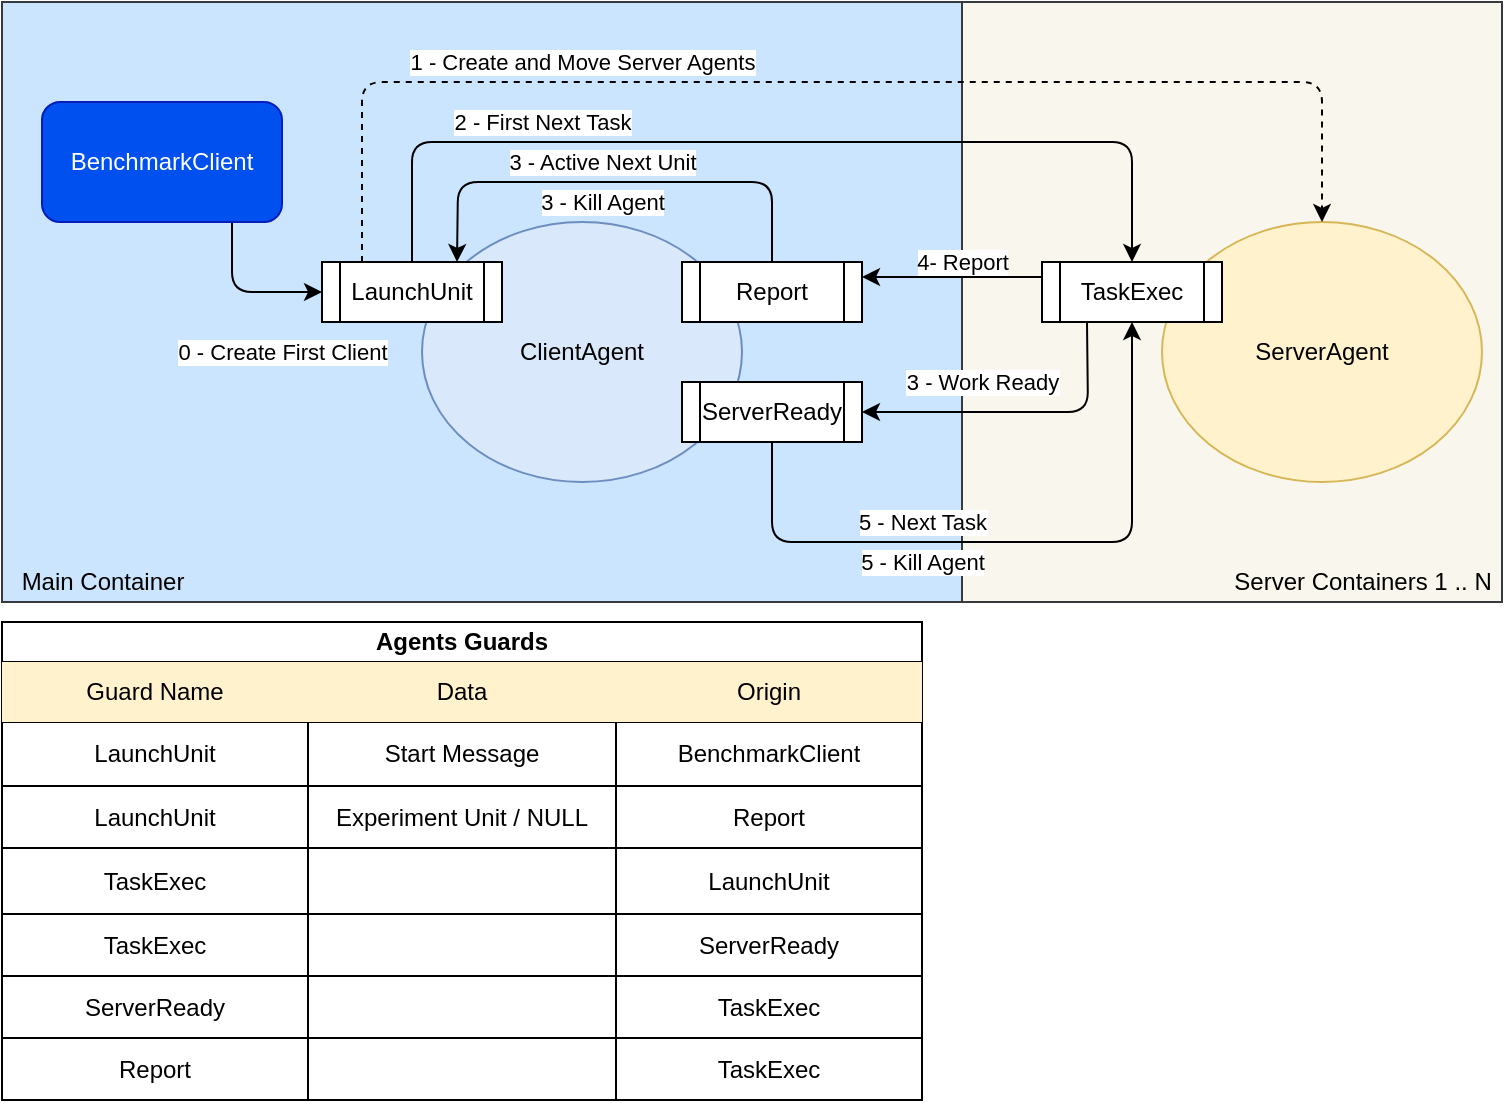 <mxfile version="14.5.1" type="device"><diagram id="LQuXMb1PREpyoWKx49XH" name="Page-1"><mxGraphModel dx="1185" dy="709" grid="1" gridSize="10" guides="1" tooltips="1" connect="1" arrows="1" fold="1" page="1" pageScale="1" pageWidth="1100" pageHeight="850" math="0" shadow="0"><root><mxCell id="0"/><mxCell id="1" parent="0"/><mxCell id="BrK5Dqe6Z8IkOyqBDrWo-5" value="" style="rounded=0;whiteSpace=wrap;html=1;fillColor=#f9f7ed;strokeColor=#36393d;" parent="1" vertex="1"><mxGeometry x="580" y="10" width="270" height="300" as="geometry"/></mxCell><mxCell id="BrK5Dqe6Z8IkOyqBDrWo-3" value="" style="rounded=0;whiteSpace=wrap;html=1;fillColor=#cce5ff;strokeColor=#36393d;" parent="1" vertex="1"><mxGeometry x="100" y="10" width="480" height="300" as="geometry"/></mxCell><mxCell id="VVE8n8tmu3TheT6nCTtO-1" value="ClientAgent" style="ellipse;whiteSpace=wrap;html=1;fillColor=#dae8fc;strokeColor=#6c8ebf;" parent="1" vertex="1"><mxGeometry x="310" y="120" width="160" height="130" as="geometry"/></mxCell><mxCell id="VVE8n8tmu3TheT6nCTtO-2" value="ServerAgent" style="ellipse;whiteSpace=wrap;html=1;fillColor=#fff2cc;strokeColor=#d6b656;" parent="1" vertex="1"><mxGeometry x="680" y="120" width="160" height="130" as="geometry"/></mxCell><mxCell id="VVE8n8tmu3TheT6nCTtO-4" value="LaunchUnit" style="shape=process;whiteSpace=wrap;html=1;backgroundOutline=1;" parent="1" vertex="1"><mxGeometry x="260" y="140" width="90" height="30" as="geometry"/></mxCell><mxCell id="VVE8n8tmu3TheT6nCTtO-5" value="Report" style="shape=process;whiteSpace=wrap;html=1;backgroundOutline=1;" parent="1" vertex="1"><mxGeometry x="440" y="140" width="90" height="30" as="geometry"/></mxCell><mxCell id="VVE8n8tmu3TheT6nCTtO-6" value="ServerReady" style="shape=process;whiteSpace=wrap;html=1;backgroundOutline=1;" parent="1" vertex="1"><mxGeometry x="440" y="200" width="90" height="30" as="geometry"/></mxCell><mxCell id="VVE8n8tmu3TheT6nCTtO-13" style="edgeStyle=orthogonalEdgeStyle;rounded=0;orthogonalLoop=1;jettySize=auto;html=1;exitX=0;exitY=0.25;exitDx=0;exitDy=0;entryX=1;entryY=0.25;entryDx=0;entryDy=0;startArrow=none;startFill=0;endArrow=classic;endFill=1;" parent="1" source="VVE8n8tmu3TheT6nCTtO-7" target="VVE8n8tmu3TheT6nCTtO-5" edge="1"><mxGeometry relative="1" as="geometry"/></mxCell><mxCell id="VVE8n8tmu3TheT6nCTtO-19" value="4- Report" style="edgeLabel;html=1;align=center;verticalAlign=middle;resizable=0;points=[];" parent="VVE8n8tmu3TheT6nCTtO-13" vertex="1" connectable="0"><mxGeometry x="-0.283" y="1" relative="1" as="geometry"><mxPoint x="-7.5" y="-8.5" as="offset"/></mxGeometry></mxCell><mxCell id="VVE8n8tmu3TheT6nCTtO-7" value="TaskExec" style="shape=process;whiteSpace=wrap;html=1;backgroundOutline=1;" parent="1" vertex="1"><mxGeometry x="620" y="140" width="90" height="30" as="geometry"/></mxCell><mxCell id="VVE8n8tmu3TheT6nCTtO-9" value="" style="endArrow=none;html=1;exitX=0;exitY=0.5;exitDx=0;exitDy=0;entryX=0.75;entryY=1;entryDx=0;entryDy=0;endFill=0;startArrow=classic;startFill=1;" parent="1" source="VVE8n8tmu3TheT6nCTtO-4" edge="1"><mxGeometry width="50" height="50" relative="1" as="geometry"><mxPoint x="560" y="460" as="sourcePoint"/><mxPoint x="215" y="120" as="targetPoint"/><Array as="points"><mxPoint x="215" y="155"/></Array></mxGeometry></mxCell><mxCell id="VVE8n8tmu3TheT6nCTtO-23" value="0 - Create First Client" style="edgeLabel;html=1;align=center;verticalAlign=middle;resizable=0;points=[];" parent="VVE8n8tmu3TheT6nCTtO-9" vertex="1" connectable="0"><mxGeometry x="-0.163" y="-1" relative="1" as="geometry"><mxPoint x="13.33" y="31" as="offset"/></mxGeometry></mxCell><mxCell id="VVE8n8tmu3TheT6nCTtO-10" value="" style="endArrow=classic;dashed=1;html=1;entryX=0.5;entryY=0;entryDx=0;entryDy=0;endFill=1;" parent="1" target="VVE8n8tmu3TheT6nCTtO-2" edge="1"><mxGeometry width="50" height="50" relative="1" as="geometry"><mxPoint x="280" y="140" as="sourcePoint"/><mxPoint x="610" y="410" as="targetPoint"/><Array as="points"><mxPoint x="280" y="50"/><mxPoint x="760" y="50"/></Array></mxGeometry></mxCell><mxCell id="VVE8n8tmu3TheT6nCTtO-16" value="1 - Create and Move Server Agents" style="edgeLabel;html=1;align=center;verticalAlign=middle;resizable=0;points=[];" parent="VVE8n8tmu3TheT6nCTtO-10" vertex="1" connectable="0"><mxGeometry x="-0.37" y="4" relative="1" as="geometry"><mxPoint x="-1.5" y="-6" as="offset"/></mxGeometry></mxCell><mxCell id="VVE8n8tmu3TheT6nCTtO-11" value="" style="endArrow=classic;html=1;exitX=0.5;exitY=0;exitDx=0;exitDy=0;entryX=0.5;entryY=0;entryDx=0;entryDy=0;" parent="1" source="VVE8n8tmu3TheT6nCTtO-4" target="VVE8n8tmu3TheT6nCTtO-7" edge="1"><mxGeometry width="50" height="50" relative="1" as="geometry"><mxPoint x="560" y="460" as="sourcePoint"/><mxPoint x="610" y="410" as="targetPoint"/><Array as="points"><mxPoint x="305" y="80"/><mxPoint x="665" y="80"/></Array></mxGeometry></mxCell><mxCell id="VVE8n8tmu3TheT6nCTtO-17" value="2 - First Next Task" style="edgeLabel;html=1;align=center;verticalAlign=middle;resizable=0;points=[];" parent="VVE8n8tmu3TheT6nCTtO-11" vertex="1" connectable="0"><mxGeometry x="-0.476" y="1" relative="1" as="geometry"><mxPoint x="-1" y="-9" as="offset"/></mxGeometry></mxCell><mxCell id="VVE8n8tmu3TheT6nCTtO-12" value="" style="endArrow=none;html=1;exitX=0.75;exitY=0;exitDx=0;exitDy=0;entryX=0.5;entryY=0;entryDx=0;entryDy=0;endFill=0;startArrow=classic;startFill=1;" parent="1" source="VVE8n8tmu3TheT6nCTtO-4" target="VVE8n8tmu3TheT6nCTtO-5" edge="1"><mxGeometry width="50" height="50" relative="1" as="geometry"><mxPoint x="315" y="150" as="sourcePoint"/><mxPoint x="645" y="150" as="targetPoint"/><Array as="points"><mxPoint x="328" y="100"/><mxPoint x="485" y="100"/></Array></mxGeometry></mxCell><mxCell id="VVE8n8tmu3TheT6nCTtO-18" value="3 - Active Next Unit" style="edgeLabel;html=1;align=center;verticalAlign=middle;resizable=0;points=[];" parent="VVE8n8tmu3TheT6nCTtO-12" vertex="1" connectable="0"><mxGeometry x="-0.308" y="-1" relative="1" as="geometry"><mxPoint x="30" y="-11" as="offset"/></mxGeometry></mxCell><mxCell id="VVE8n8tmu3TheT6nCTtO-14" value="" style="endArrow=classic;html=1;exitX=0.25;exitY=1;exitDx=0;exitDy=0;entryX=1;entryY=0.5;entryDx=0;entryDy=0;" parent="1" source="VVE8n8tmu3TheT6nCTtO-7" target="VVE8n8tmu3TheT6nCTtO-6" edge="1"><mxGeometry width="50" height="50" relative="1" as="geometry"><mxPoint x="560" y="460" as="sourcePoint"/><mxPoint x="610" y="410" as="targetPoint"/><Array as="points"><mxPoint x="643" y="215"/></Array></mxGeometry></mxCell><mxCell id="VVE8n8tmu3TheT6nCTtO-20" value="3 - Work Ready" style="edgeLabel;html=1;align=center;verticalAlign=middle;resizable=0;points=[];" parent="VVE8n8tmu3TheT6nCTtO-14" vertex="1" connectable="0"><mxGeometry x="0.589" y="-1" relative="1" as="geometry"><mxPoint x="27.5" y="-14" as="offset"/></mxGeometry></mxCell><mxCell id="VVE8n8tmu3TheT6nCTtO-15" value="" style="endArrow=classic;html=1;exitX=0.5;exitY=1;exitDx=0;exitDy=0;entryX=0.5;entryY=1;entryDx=0;entryDy=0;" parent="1" source="VVE8n8tmu3TheT6nCTtO-6" target="VVE8n8tmu3TheT6nCTtO-7" edge="1"><mxGeometry width="50" height="50" relative="1" as="geometry"><mxPoint x="560" y="460" as="sourcePoint"/><mxPoint x="640" y="280" as="targetPoint"/><Array as="points"><mxPoint x="485" y="280"/><mxPoint x="665" y="280"/></Array></mxGeometry></mxCell><mxCell id="VVE8n8tmu3TheT6nCTtO-21" value="5 - Next Task" style="edgeLabel;html=1;align=center;verticalAlign=middle;resizable=0;points=[];" parent="VVE8n8tmu3TheT6nCTtO-15" vertex="1" connectable="0"><mxGeometry x="-0.294" relative="1" as="geometry"><mxPoint x="5" y="-10" as="offset"/></mxGeometry></mxCell><mxCell id="VVE8n8tmu3TheT6nCTtO-22" value="5 - Kill Agent" style="edgeLabel;html=1;align=center;verticalAlign=middle;resizable=0;points=[];" parent="VVE8n8tmu3TheT6nCTtO-15" vertex="1" connectable="0"><mxGeometry x="-0.294" relative="1" as="geometry"><mxPoint x="5" y="10" as="offset"/></mxGeometry></mxCell><mxCell id="e03VsaUu3pOSB-NUekAZ-1" value="3 - Kill Agent" style="edgeLabel;html=1;align=center;verticalAlign=middle;resizable=0;points=[];" vertex="1" connectable="0" parent="VVE8n8tmu3TheT6nCTtO-15"><mxGeometry x="-0.294" relative="1" as="geometry"><mxPoint x="-155" y="-170" as="offset"/></mxGeometry></mxCell><mxCell id="BrK5Dqe6Z8IkOyqBDrWo-1" value="BenchmarkClient" style="rounded=1;whiteSpace=wrap;html=1;fillColor=#0050ef;strokeColor=#001DBC;fontColor=#ffffff;" parent="1" vertex="1"><mxGeometry x="120" y="60" width="120" height="60" as="geometry"/></mxCell><mxCell id="BrK5Dqe6Z8IkOyqBDrWo-4" value="Main Container" style="text;html=1;align=center;verticalAlign=middle;resizable=0;points=[];autosize=1;" parent="1" vertex="1"><mxGeometry x="100" y="290" width="100" height="20" as="geometry"/></mxCell><mxCell id="BrK5Dqe6Z8IkOyqBDrWo-6" value="Server Containers 1 .. N" style="text;html=1;align=center;verticalAlign=middle;resizable=0;points=[];autosize=1;" parent="1" vertex="1"><mxGeometry x="710" y="290" width="140" height="20" as="geometry"/></mxCell><mxCell id="e03VsaUu3pOSB-NUekAZ-4" value="Agents Guards" style="shape=table;html=1;whiteSpace=wrap;startSize=20;container=1;collapsible=0;childLayout=tableLayout;fontStyle=1;align=center;rowLines=1;comic=0;" vertex="1" parent="1"><mxGeometry x="100" y="320" width="460" height="239" as="geometry"/></mxCell><mxCell id="e03VsaUu3pOSB-NUekAZ-5" value="" style="shape=partialRectangle;html=1;whiteSpace=wrap;collapsible=0;dropTarget=0;pointerEvents=0;fillColor=none;top=0;left=0;bottom=0;right=0;points=[[0,0.5],[1,0.5]];portConstraint=eastwest;" vertex="1" parent="e03VsaUu3pOSB-NUekAZ-4"><mxGeometry y="20" width="460" height="30" as="geometry"/></mxCell><mxCell id="e03VsaUu3pOSB-NUekAZ-6" value="Guard Name" style="shape=partialRectangle;html=1;whiteSpace=wrap;connectable=0;fillColor=#fff2cc;top=0;left=0;bottom=0;right=0;overflow=hidden;strokeColor=#d6b656;" vertex="1" parent="e03VsaUu3pOSB-NUekAZ-5"><mxGeometry width="153" height="30" as="geometry"/></mxCell><mxCell id="e03VsaUu3pOSB-NUekAZ-7" value="Data" style="shape=partialRectangle;html=1;whiteSpace=wrap;connectable=0;fillColor=#fff2cc;top=0;left=0;bottom=0;right=0;overflow=hidden;strokeColor=#d6b656;" vertex="1" parent="e03VsaUu3pOSB-NUekAZ-5"><mxGeometry x="153" width="154" height="30" as="geometry"/></mxCell><mxCell id="e03VsaUu3pOSB-NUekAZ-8" value="Origin" style="shape=partialRectangle;html=1;whiteSpace=wrap;connectable=0;fillColor=#fff2cc;top=0;left=0;bottom=0;right=0;overflow=hidden;strokeColor=#d6b656;" vertex="1" parent="e03VsaUu3pOSB-NUekAZ-5"><mxGeometry x="307" width="153" height="30" as="geometry"/></mxCell><mxCell id="e03VsaUu3pOSB-NUekAZ-9" value="" style="shape=partialRectangle;html=1;whiteSpace=wrap;collapsible=0;dropTarget=0;pointerEvents=0;fillColor=none;top=0;left=0;bottom=0;right=0;points=[[0,0.5],[1,0.5]];portConstraint=eastwest;" vertex="1" parent="e03VsaUu3pOSB-NUekAZ-4"><mxGeometry y="50" width="460" height="32" as="geometry"/></mxCell><mxCell id="e03VsaUu3pOSB-NUekAZ-10" value="&lt;span&gt;LaunchUnit&lt;/span&gt;" style="shape=partialRectangle;html=1;whiteSpace=wrap;connectable=0;fillColor=none;top=0;left=0;bottom=0;right=0;overflow=hidden;" vertex="1" parent="e03VsaUu3pOSB-NUekAZ-9"><mxGeometry width="153" height="32" as="geometry"/></mxCell><mxCell id="e03VsaUu3pOSB-NUekAZ-11" value="Start Message" style="shape=partialRectangle;html=1;whiteSpace=wrap;connectable=0;fillColor=none;top=0;left=0;bottom=0;right=0;overflow=hidden;" vertex="1" parent="e03VsaUu3pOSB-NUekAZ-9"><mxGeometry x="153" width="154" height="32" as="geometry"/></mxCell><mxCell id="e03VsaUu3pOSB-NUekAZ-12" value="BenchmarkClient" style="shape=partialRectangle;html=1;whiteSpace=wrap;connectable=0;fillColor=none;top=0;left=0;bottom=0;right=0;overflow=hidden;" vertex="1" parent="e03VsaUu3pOSB-NUekAZ-9"><mxGeometry x="307" width="153" height="32" as="geometry"/></mxCell><mxCell id="e03VsaUu3pOSB-NUekAZ-13" value="" style="shape=partialRectangle;html=1;whiteSpace=wrap;collapsible=0;dropTarget=0;pointerEvents=0;fillColor=none;top=0;left=0;bottom=0;right=0;points=[[0,0.5],[1,0.5]];portConstraint=eastwest;" vertex="1" parent="e03VsaUu3pOSB-NUekAZ-4"><mxGeometry y="82" width="460" height="31" as="geometry"/></mxCell><mxCell id="e03VsaUu3pOSB-NUekAZ-14" value="&lt;span&gt;LaunchUnit&lt;/span&gt;" style="shape=partialRectangle;html=1;whiteSpace=wrap;connectable=0;fillColor=none;top=0;left=0;bottom=0;right=0;overflow=hidden;" vertex="1" parent="e03VsaUu3pOSB-NUekAZ-13"><mxGeometry width="153" height="31" as="geometry"/></mxCell><mxCell id="e03VsaUu3pOSB-NUekAZ-15" value="Experiment Unit / NULL" style="shape=partialRectangle;html=1;whiteSpace=wrap;connectable=0;fillColor=none;top=0;left=0;bottom=0;right=0;overflow=hidden;" vertex="1" parent="e03VsaUu3pOSB-NUekAZ-13"><mxGeometry x="153" width="154" height="31" as="geometry"/></mxCell><mxCell id="e03VsaUu3pOSB-NUekAZ-16" value="Report" style="shape=partialRectangle;html=1;whiteSpace=wrap;connectable=0;fillColor=none;top=0;left=0;bottom=0;right=0;overflow=hidden;" vertex="1" parent="e03VsaUu3pOSB-NUekAZ-13"><mxGeometry x="307" width="153" height="31" as="geometry"/></mxCell><mxCell id="e03VsaUu3pOSB-NUekAZ-21" value="" style="shape=partialRectangle;html=1;whiteSpace=wrap;collapsible=0;dropTarget=0;pointerEvents=0;fillColor=none;top=0;left=0;bottom=0;right=0;points=[[0,0.5],[1,0.5]];portConstraint=eastwest;" vertex="1" parent="e03VsaUu3pOSB-NUekAZ-4"><mxGeometry y="113" width="460" height="33" as="geometry"/></mxCell><mxCell id="e03VsaUu3pOSB-NUekAZ-22" value="TaskExec" style="shape=partialRectangle;html=1;whiteSpace=wrap;connectable=0;fillColor=none;top=0;left=0;bottom=0;right=0;overflow=hidden;" vertex="1" parent="e03VsaUu3pOSB-NUekAZ-21"><mxGeometry width="153" height="33" as="geometry"/></mxCell><mxCell id="e03VsaUu3pOSB-NUekAZ-23" value="" style="shape=partialRectangle;html=1;whiteSpace=wrap;connectable=0;fillColor=none;top=0;left=0;bottom=0;right=0;overflow=hidden;" vertex="1" parent="e03VsaUu3pOSB-NUekAZ-21"><mxGeometry x="153" width="154" height="33" as="geometry"/></mxCell><mxCell id="e03VsaUu3pOSB-NUekAZ-24" value="LaunchUnit" style="shape=partialRectangle;html=1;whiteSpace=wrap;connectable=0;fillColor=none;top=0;left=0;bottom=0;right=0;overflow=hidden;" vertex="1" parent="e03VsaUu3pOSB-NUekAZ-21"><mxGeometry x="307" width="153" height="33" as="geometry"/></mxCell><mxCell id="e03VsaUu3pOSB-NUekAZ-17" value="" style="shape=partialRectangle;html=1;whiteSpace=wrap;collapsible=0;dropTarget=0;pointerEvents=0;fillColor=none;top=0;left=0;bottom=0;right=0;points=[[0,0.5],[1,0.5]];portConstraint=eastwest;" vertex="1" parent="e03VsaUu3pOSB-NUekAZ-4"><mxGeometry y="146" width="460" height="31" as="geometry"/></mxCell><mxCell id="e03VsaUu3pOSB-NUekAZ-18" value="&lt;span&gt;TaskExec&lt;/span&gt;" style="shape=partialRectangle;html=1;whiteSpace=wrap;connectable=0;fillColor=none;top=0;left=0;bottom=0;right=0;overflow=hidden;" vertex="1" parent="e03VsaUu3pOSB-NUekAZ-17"><mxGeometry width="153" height="31" as="geometry"/></mxCell><mxCell id="e03VsaUu3pOSB-NUekAZ-19" value="" style="shape=partialRectangle;html=1;whiteSpace=wrap;connectable=0;fillColor=none;top=0;left=0;bottom=0;right=0;overflow=hidden;" vertex="1" parent="e03VsaUu3pOSB-NUekAZ-17"><mxGeometry x="153" width="154" height="31" as="geometry"/></mxCell><mxCell id="e03VsaUu3pOSB-NUekAZ-20" value="ServerReady" style="shape=partialRectangle;html=1;whiteSpace=wrap;connectable=0;fillColor=none;top=0;left=0;bottom=0;right=0;overflow=hidden;" vertex="1" parent="e03VsaUu3pOSB-NUekAZ-17"><mxGeometry x="307" width="153" height="31" as="geometry"/></mxCell><mxCell id="e03VsaUu3pOSB-NUekAZ-46" value="" style="shape=partialRectangle;html=1;whiteSpace=wrap;collapsible=0;dropTarget=0;pointerEvents=0;fillColor=none;top=0;left=0;bottom=0;right=0;points=[[0,0.5],[1,0.5]];portConstraint=eastwest;" vertex="1" parent="e03VsaUu3pOSB-NUekAZ-4"><mxGeometry y="177" width="460" height="31" as="geometry"/></mxCell><mxCell id="e03VsaUu3pOSB-NUekAZ-47" value="&lt;span&gt;ServerReady&lt;/span&gt;" style="shape=partialRectangle;html=1;whiteSpace=wrap;connectable=0;fillColor=none;top=0;left=0;bottom=0;right=0;overflow=hidden;" vertex="1" parent="e03VsaUu3pOSB-NUekAZ-46"><mxGeometry width="153" height="31" as="geometry"/></mxCell><mxCell id="e03VsaUu3pOSB-NUekAZ-48" value="" style="shape=partialRectangle;html=1;whiteSpace=wrap;connectable=0;fillColor=none;top=0;left=0;bottom=0;right=0;overflow=hidden;" vertex="1" parent="e03VsaUu3pOSB-NUekAZ-46"><mxGeometry x="153" width="154" height="31" as="geometry"/></mxCell><mxCell id="e03VsaUu3pOSB-NUekAZ-49" value="&lt;span&gt;TaskExec&lt;/span&gt;" style="shape=partialRectangle;html=1;whiteSpace=wrap;connectable=0;fillColor=none;top=0;left=0;bottom=0;right=0;overflow=hidden;" vertex="1" parent="e03VsaUu3pOSB-NUekAZ-46"><mxGeometry x="307" width="153" height="31" as="geometry"/></mxCell><mxCell id="e03VsaUu3pOSB-NUekAZ-50" value="" style="shape=partialRectangle;html=1;whiteSpace=wrap;collapsible=0;dropTarget=0;pointerEvents=0;fillColor=none;top=0;left=0;bottom=0;right=0;points=[[0,0.5],[1,0.5]];portConstraint=eastwest;" vertex="1" parent="e03VsaUu3pOSB-NUekAZ-4"><mxGeometry y="208" width="460" height="31" as="geometry"/></mxCell><mxCell id="e03VsaUu3pOSB-NUekAZ-51" value="&lt;span&gt;Report&lt;/span&gt;" style="shape=partialRectangle;html=1;whiteSpace=wrap;connectable=0;fillColor=none;top=0;left=0;bottom=0;right=0;overflow=hidden;" vertex="1" parent="e03VsaUu3pOSB-NUekAZ-50"><mxGeometry width="153" height="31" as="geometry"/></mxCell><mxCell id="e03VsaUu3pOSB-NUekAZ-52" value="" style="shape=partialRectangle;html=1;whiteSpace=wrap;connectable=0;fillColor=none;top=0;left=0;bottom=0;right=0;overflow=hidden;" vertex="1" parent="e03VsaUu3pOSB-NUekAZ-50"><mxGeometry x="153" width="154" height="31" as="geometry"/></mxCell><mxCell id="e03VsaUu3pOSB-NUekAZ-53" value="&lt;span&gt;TaskExec&lt;/span&gt;" style="shape=partialRectangle;html=1;whiteSpace=wrap;connectable=0;fillColor=none;top=0;left=0;bottom=0;right=0;overflow=hidden;" vertex="1" parent="e03VsaUu3pOSB-NUekAZ-50"><mxGeometry x="307" width="153" height="31" as="geometry"/></mxCell></root></mxGraphModel></diagram></mxfile>
